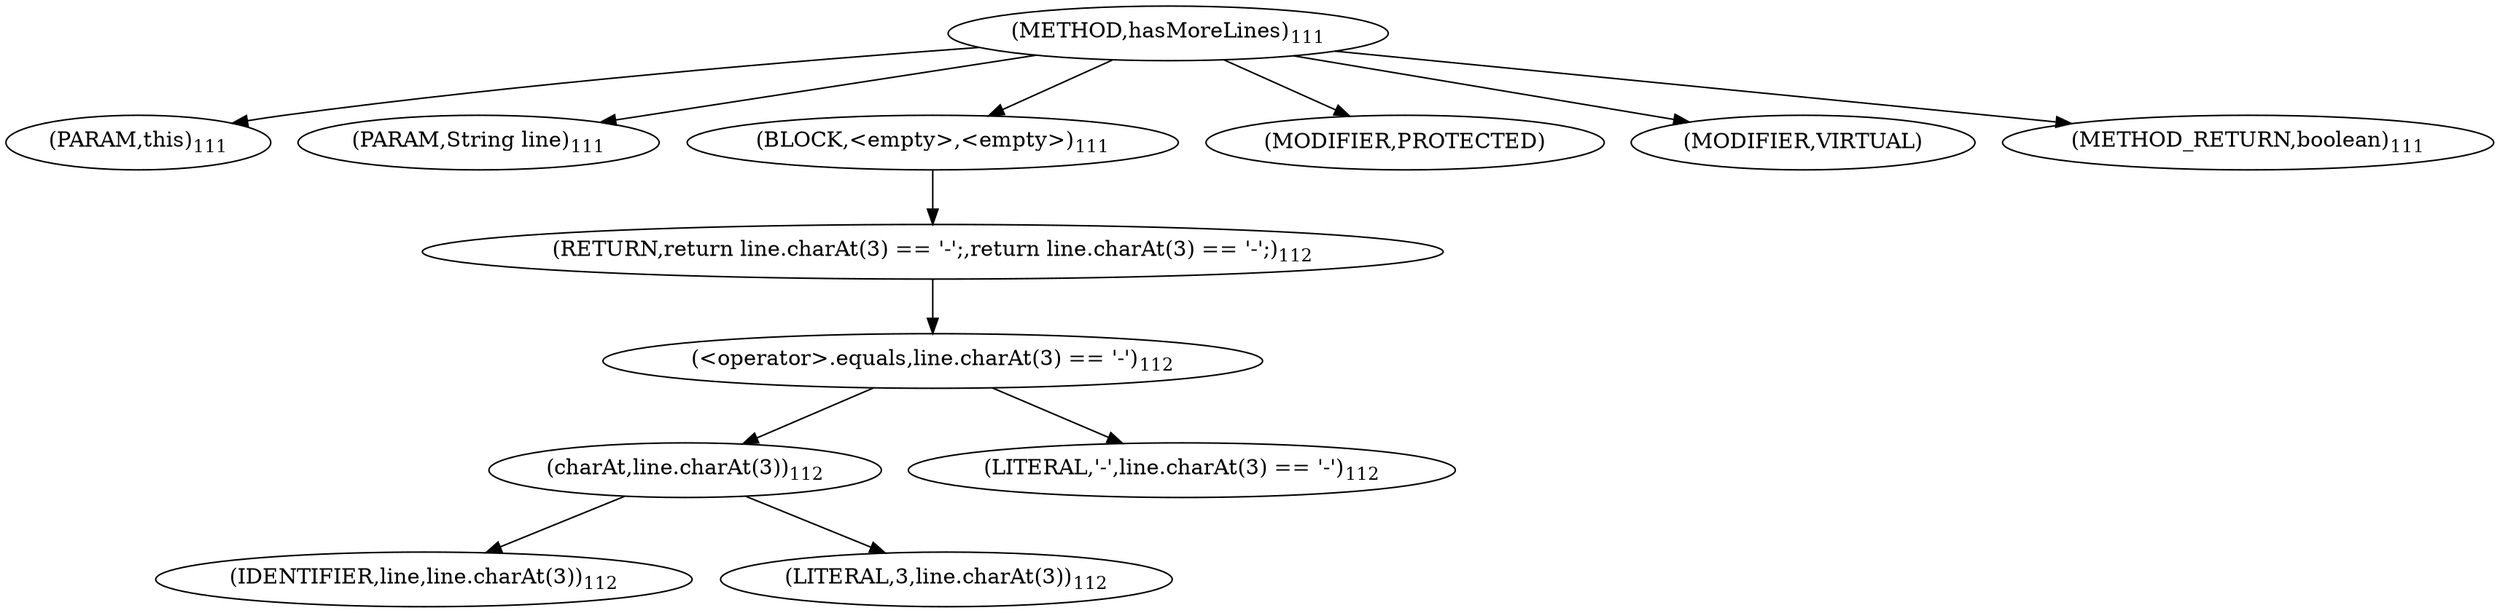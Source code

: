 digraph "hasMoreLines" {  
"137" [label = <(METHOD,hasMoreLines)<SUB>111</SUB>> ]
"138" [label = <(PARAM,this)<SUB>111</SUB>> ]
"139" [label = <(PARAM,String line)<SUB>111</SUB>> ]
"140" [label = <(BLOCK,&lt;empty&gt;,&lt;empty&gt;)<SUB>111</SUB>> ]
"141" [label = <(RETURN,return line.charAt(3) == '-';,return line.charAt(3) == '-';)<SUB>112</SUB>> ]
"142" [label = <(&lt;operator&gt;.equals,line.charAt(3) == '-')<SUB>112</SUB>> ]
"143" [label = <(charAt,line.charAt(3))<SUB>112</SUB>> ]
"144" [label = <(IDENTIFIER,line,line.charAt(3))<SUB>112</SUB>> ]
"145" [label = <(LITERAL,3,line.charAt(3))<SUB>112</SUB>> ]
"146" [label = <(LITERAL,'-',line.charAt(3) == '-')<SUB>112</SUB>> ]
"147" [label = <(MODIFIER,PROTECTED)> ]
"148" [label = <(MODIFIER,VIRTUAL)> ]
"149" [label = <(METHOD_RETURN,boolean)<SUB>111</SUB>> ]
  "137" -> "138" 
  "137" -> "139" 
  "137" -> "140" 
  "137" -> "147" 
  "137" -> "148" 
  "137" -> "149" 
  "140" -> "141" 
  "141" -> "142" 
  "142" -> "143" 
  "142" -> "146" 
  "143" -> "144" 
  "143" -> "145" 
}
